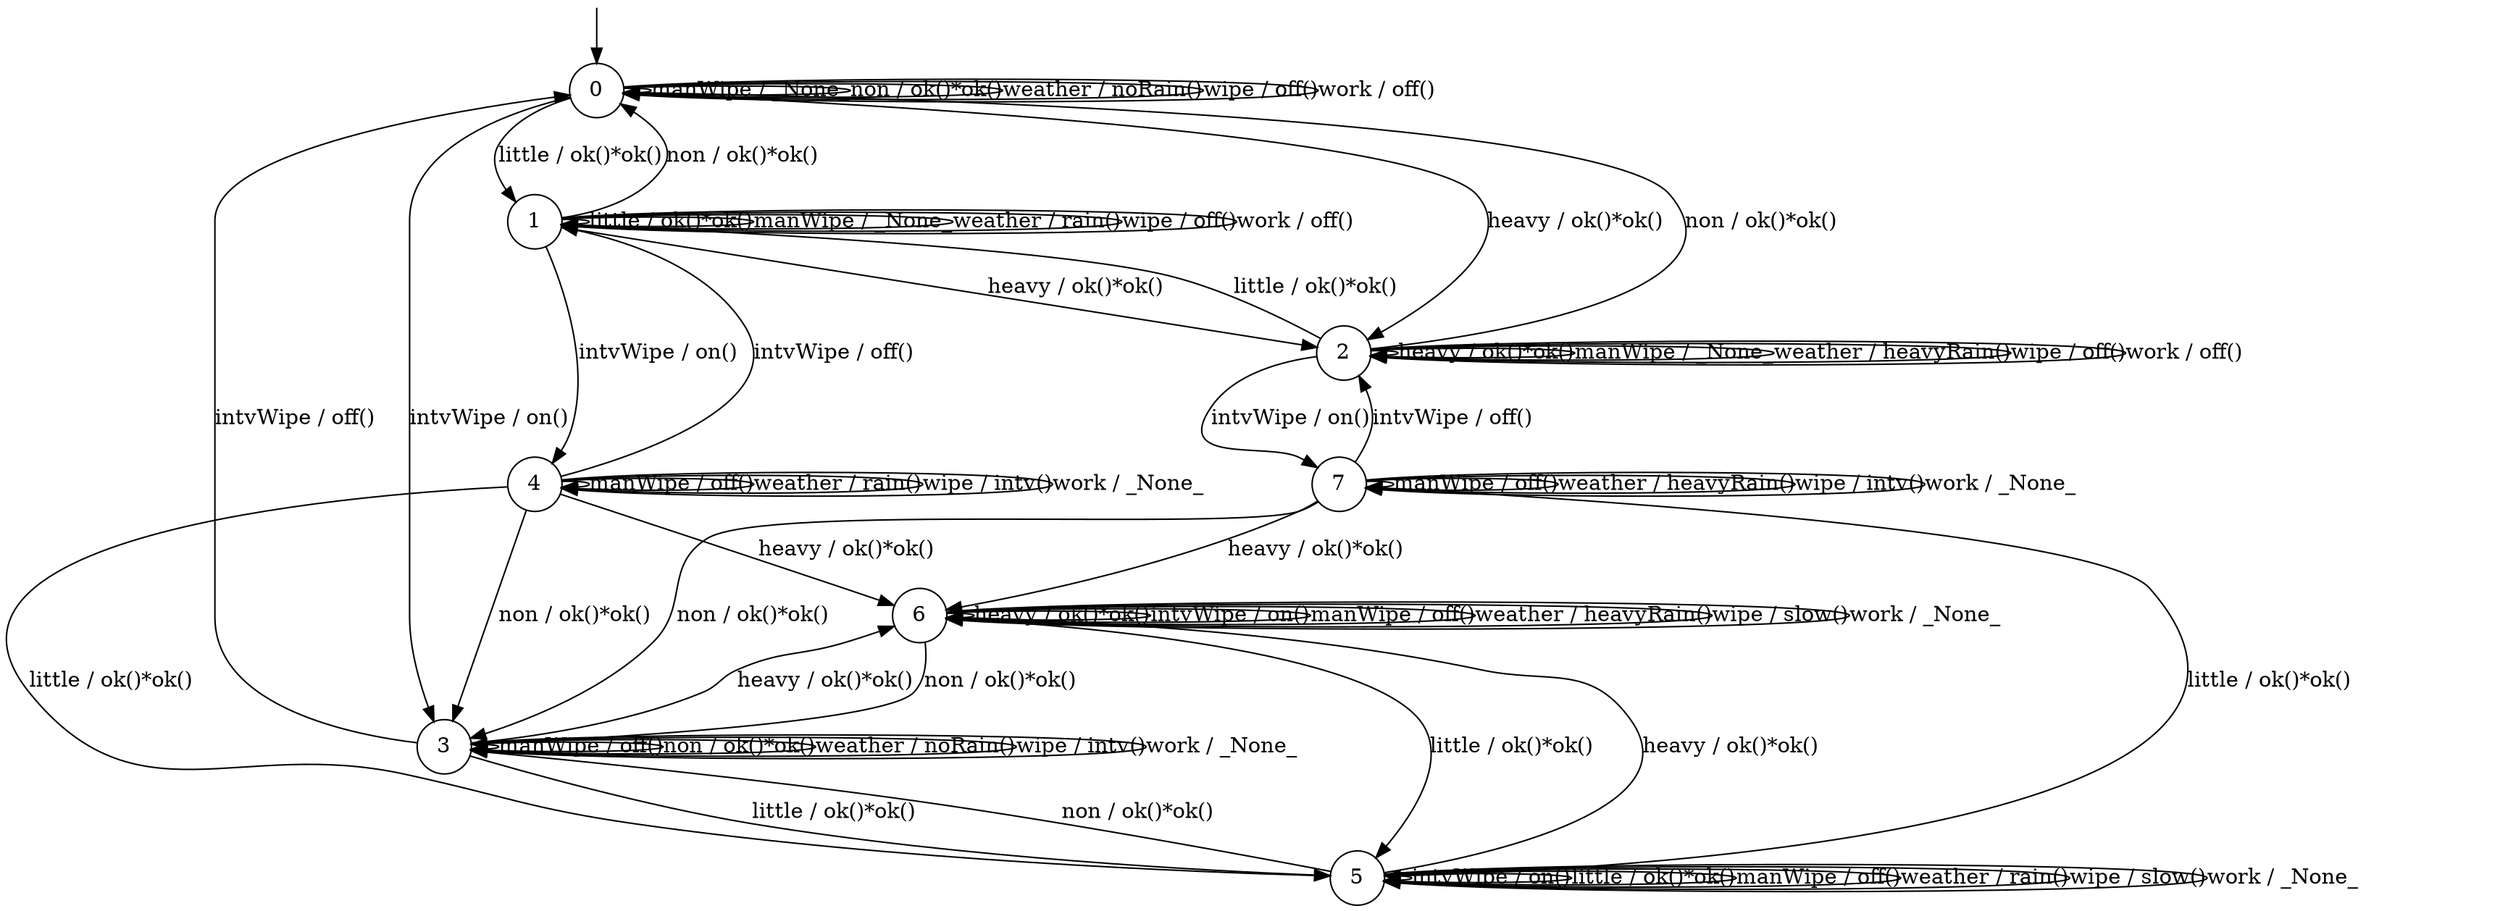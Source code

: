 digraph g {

	s0 [shape="circle" label="0"];
	s1 [shape="circle" label="1"];
	s2 [shape="circle" label="2"];
	s3 [shape="circle" label="3"];
	s4 [shape="circle" label="4"];
	s5 [shape="circle" label="5"];
	s6 [shape="circle" label="6"];
	s7 [shape="circle" label="7"];
	s0 -> s2 [label="heavy / ok()*ok()"];
	s0 -> s3 [label="intvWipe / on()"];
	s0 -> s1 [label="little / ok()*ok()"];
	s0 -> s0 [label="manWipe / _None_"];
	s0 -> s0 [label="non / ok()*ok()"];
	s0 -> s0 [label="weather / noRain()"];
	s0 -> s0 [label="wipe / off()"];
	s0 -> s0 [label="work / off()"];
	s1 -> s2 [label="heavy / ok()*ok()"];
	s1 -> s4 [label="intvWipe / on()"];
	s1 -> s1 [label="little / ok()*ok()"];
	s1 -> s1 [label="manWipe / _None_"];
	s1 -> s0 [label="non / ok()*ok()"];
	s1 -> s1 [label="weather / rain()"];
	s1 -> s1 [label="wipe / off()"];
	s1 -> s1 [label="work / off()"];
	s2 -> s2 [label="heavy / ok()*ok()"];
	s2 -> s7 [label="intvWipe / on()"];
	s2 -> s1 [label="little / ok()*ok()"];
	s2 -> s2 [label="manWipe / _None_"];
	s2 -> s0 [label="non / ok()*ok()"];
	s2 -> s2 [label="weather / heavyRain()"];
	s2 -> s2 [label="wipe / off()"];
	s2 -> s2 [label="work / off()"];
	s3 -> s6 [label="heavy / ok()*ok()"];
	s3 -> s0 [label="intvWipe / off()"];
	s3 -> s5 [label="little / ok()*ok()"];
	s3 -> s3 [label="manWipe / off()"];
	s3 -> s3 [label="non / ok()*ok()"];
	s3 -> s3 [label="weather / noRain()"];
	s3 -> s3 [label="wipe / intv()"];
	s3 -> s3 [label="work / _None_"];
	s4 -> s6 [label="heavy / ok()*ok()"];
	s4 -> s1 [label="intvWipe / off()"];
	s4 -> s5 [label="little / ok()*ok()"];
	s4 -> s4 [label="manWipe / off()"];
	s4 -> s3 [label="non / ok()*ok()"];
	s4 -> s4 [label="weather / rain()"];
	s4 -> s4 [label="wipe / intv()"];
	s4 -> s4 [label="work / _None_"];
	s5 -> s6 [label="heavy / ok()*ok()"];
	s5 -> s5 [label="intvWipe / on()"];
	s5 -> s5 [label="little / ok()*ok()"];
	s5 -> s5 [label="manWipe / off()"];
	s5 -> s3 [label="non / ok()*ok()"];
	s5 -> s5 [label="weather / rain()"];
	s5 -> s5 [label="wipe / slow()"];
	s5 -> s5 [label="work / _None_"];
	s6 -> s6 [label="heavy / ok()*ok()"];
	s6 -> s6 [label="intvWipe / on()"];
	s6 -> s5 [label="little / ok()*ok()"];
	s6 -> s6 [label="manWipe / off()"];
	s6 -> s3 [label="non / ok()*ok()"];
	s6 -> s6 [label="weather / heavyRain()"];
	s6 -> s6 [label="wipe / slow()"];
	s6 -> s6 [label="work / _None_"];
	s7 -> s6 [label="heavy / ok()*ok()"];
	s7 -> s2 [label="intvWipe / off()"];
	s7 -> s5 [label="little / ok()*ok()"];
	s7 -> s7 [label="manWipe / off()"];
	s7 -> s3 [label="non / ok()*ok()"];
	s7 -> s7 [label="weather / heavyRain()"];
	s7 -> s7 [label="wipe / intv()"];
	s7 -> s7 [label="work / _None_"];

__start0 [label="" shape="none" width="0" height="0"];
__start0 -> s0;

}

